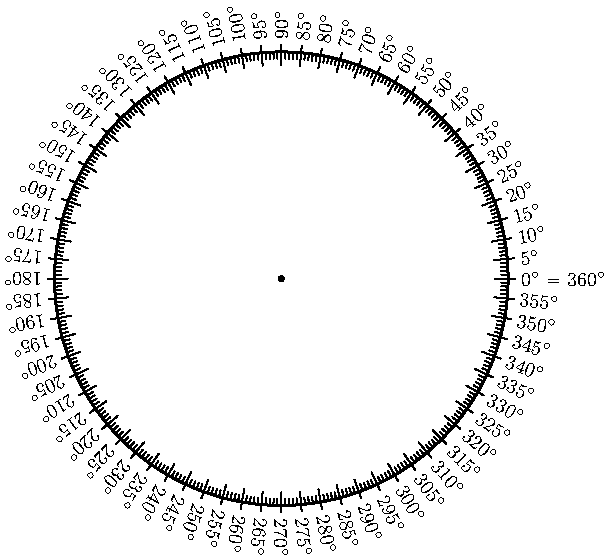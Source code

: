 import graph;

defaultpen(fontsize(10));
pen thick_p = linewidth(1);
pen circle_p = thick_p+black;
pen radial_p = black;
pen radial_accent_p = linewidth(1)+radial_p;
pen degree_p = black;

real r = 4 cm;

real tick_factor = 1.03;

pen thin=linewidth(0.5*linewidth());

string angle_label;
for(int angle = 0; angle < 360; ++angle) {
  if (angle % 5 > 0) { // multiple of 1 but not a multiple of 5 
	draw(r/tick_factor*dir(angle)--r*dir(angle),radial_p); // outer ticks
  }
  if (angle % 5 == 0) { // multiple of 5
	angle_label = "$"+format("%d",angle)+"^{\circ}$";
	label(rotate(angle)*Label(angle_label),tick_factor*r*dir(angle),dir(angle),degree_p); 
	draw(r/tick_factor/tick_factor*dir(angle)--r*tick_factor*dir(angle),radial_p); // outer ticks
  }
}
label(Label("$0^{\circ}=360^{\circ}$"),tick_factor*r*dir(360),dir(360),degree_p); 
draw(Circle((0,0),r),circle_p);
dot((0,0));


